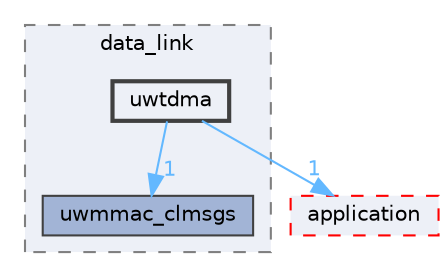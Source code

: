 digraph "uwtdma"
{
 // LATEX_PDF_SIZE
  bgcolor="transparent";
  edge [fontname=Helvetica,fontsize=10,labelfontname=Helvetica,labelfontsize=10];
  node [fontname=Helvetica,fontsize=10,shape=box,height=0.2,width=0.4];
  compound=true
  subgraph clusterdir_f7bea17b332b01568654fe6fe9b8c8b6 {
    graph [ bgcolor="#edf0f7", pencolor="grey50", label="data_link", fontname=Helvetica,fontsize=10 style="filled,dashed", URL="dir_f7bea17b332b01568654fe6fe9b8c8b6.html",tooltip=""]
  dir_9265cf1fdad6e9ced8dad10be3692a8f [label="uwmmac_clmsgs", fillcolor="#a2b4d6", color="grey25", style="filled", URL="dir_9265cf1fdad6e9ced8dad10be3692a8f.html",tooltip=""];
  dir_059c60fdc9e22632085b5535619f8098 [label="uwtdma", fillcolor="#edf0f7", color="grey25", style="filled,bold", URL="dir_059c60fdc9e22632085b5535619f8098.html",tooltip=""];
  }
  dir_b285d5add5de2cf6cecd6895cc1a282d [label="application", fillcolor="#edf0f7", color="red", style="filled,dashed", URL="dir_b285d5add5de2cf6cecd6895cc1a282d.html",tooltip=""];
  dir_059c60fdc9e22632085b5535619f8098->dir_9265cf1fdad6e9ced8dad10be3692a8f [headlabel="1", labeldistance=1.5 headhref="dir_000096_000061.html" href="dir_000096_000061.html" color="steelblue1" fontcolor="steelblue1"];
  dir_059c60fdc9e22632085b5535619f8098->dir_b285d5add5de2cf6cecd6895cc1a282d [headlabel="1", labeldistance=1.5 headhref="dir_000096_000000.html" href="dir_000096_000000.html" color="steelblue1" fontcolor="steelblue1"];
}
